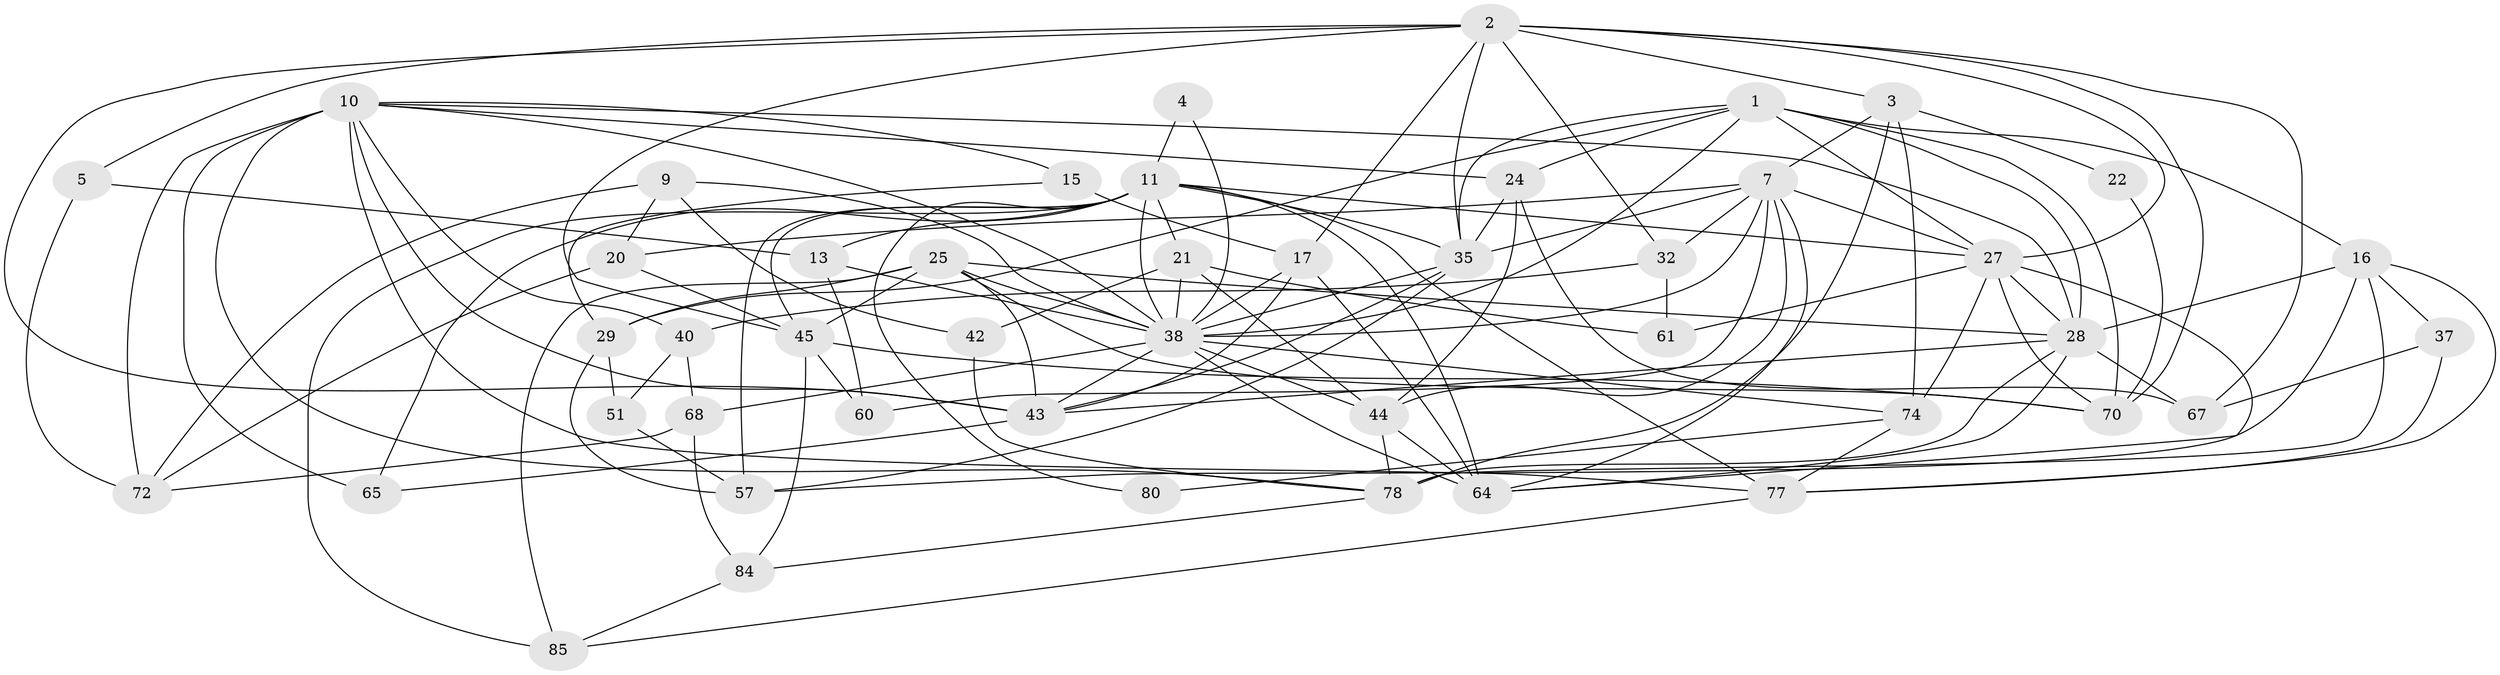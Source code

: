 // original degree distribution, {4: 0.3804347826086957, 2: 0.09782608695652174, 3: 0.2717391304347826, 6: 0.13043478260869565, 8: 0.021739130434782608, 5: 0.08695652173913043, 7: 0.010869565217391304}
// Generated by graph-tools (version 1.1) at 2025/15/03/09/25 04:15:00]
// undirected, 46 vertices, 129 edges
graph export_dot {
graph [start="1"]
  node [color=gray90,style=filled];
  1 [super="+49+6"];
  2 [super="+53+12+26"];
  3 [super="+23"];
  4;
  5 [super="+8"];
  7 [super="+73+19"];
  9 [super="+89"];
  10 [super="+14"];
  11 [super="+31+18"];
  13 [super="+39"];
  15;
  16 [super="+75"];
  17 [super="+79"];
  20;
  21 [super="+48"];
  22;
  24 [super="+41"];
  25 [super="+52+62"];
  27 [super="+34+50"];
  28 [super="+33+66"];
  29;
  32 [super="+54"];
  35 [super="+90"];
  37;
  38 [super="+69+46"];
  40;
  42;
  43 [super="+55+47"];
  44;
  45 [super="+56"];
  51;
  57 [super="+58"];
  60;
  61;
  64 [super="+86"];
  65;
  67;
  68;
  70 [super="+82"];
  72 [super="+87"];
  74;
  77 [super="+81"];
  78 [super="+91"];
  80;
  84;
  85;
  1 -- 35;
  1 -- 28;
  1 -- 27;
  1 -- 38;
  1 -- 24;
  1 -- 16;
  1 -- 29;
  1 -- 70;
  2 -- 43 [weight=2];
  2 -- 32 [weight=2];
  2 -- 35;
  2 -- 67;
  2 -- 5;
  2 -- 70;
  2 -- 45;
  2 -- 17;
  2 -- 27;
  2 -- 3;
  3 -- 78 [weight=2];
  3 -- 22;
  3 -- 7;
  3 -- 74;
  4 -- 11;
  4 -- 38;
  5 -- 13;
  5 -- 72;
  7 -- 32;
  7 -- 44;
  7 -- 60;
  7 -- 64;
  7 -- 20;
  7 -- 38;
  7 -- 27;
  7 -- 35;
  9 -- 42;
  9 -- 20;
  9 -- 38;
  9 -- 72;
  10 -- 65;
  10 -- 72;
  10 -- 38;
  10 -- 40;
  10 -- 43;
  10 -- 78;
  10 -- 15;
  10 -- 24;
  10 -- 28;
  10 -- 77;
  11 -- 85;
  11 -- 45;
  11 -- 57 [weight=2];
  11 -- 65;
  11 -- 35;
  11 -- 13;
  11 -- 77;
  11 -- 80;
  11 -- 21;
  11 -- 64;
  11 -- 27;
  11 -- 38;
  13 -- 60;
  13 -- 38;
  15 -- 29;
  15 -- 17;
  16 -- 28 [weight=2];
  16 -- 37;
  16 -- 57;
  16 -- 78;
  16 -- 77;
  17 -- 43;
  17 -- 64;
  17 -- 38;
  20 -- 45;
  20 -- 72;
  21 -- 44;
  21 -- 42;
  21 -- 61;
  21 -- 38;
  22 -- 70;
  24 -- 67;
  24 -- 35;
  24 -- 44;
  25 -- 43;
  25 -- 70;
  25 -- 85;
  25 -- 28;
  25 -- 45;
  25 -- 29;
  25 -- 38;
  27 -- 61;
  27 -- 64;
  27 -- 74;
  27 -- 28;
  27 -- 70;
  28 -- 43;
  28 -- 67;
  28 -- 78;
  28 -- 64;
  29 -- 51;
  29 -- 57;
  32 -- 40;
  32 -- 61;
  35 -- 43;
  35 -- 57;
  35 -- 38;
  37 -- 67;
  37 -- 77;
  38 -- 68;
  38 -- 64 [weight=2];
  38 -- 74;
  38 -- 43;
  38 -- 44;
  40 -- 51;
  40 -- 68;
  42 -- 78;
  43 -- 65;
  44 -- 78;
  44 -- 64;
  45 -- 60;
  45 -- 84;
  45 -- 70;
  51 -- 57;
  68 -- 84;
  68 -- 72;
  74 -- 77;
  74 -- 80;
  77 -- 85;
  78 -- 84;
  84 -- 85;
}
